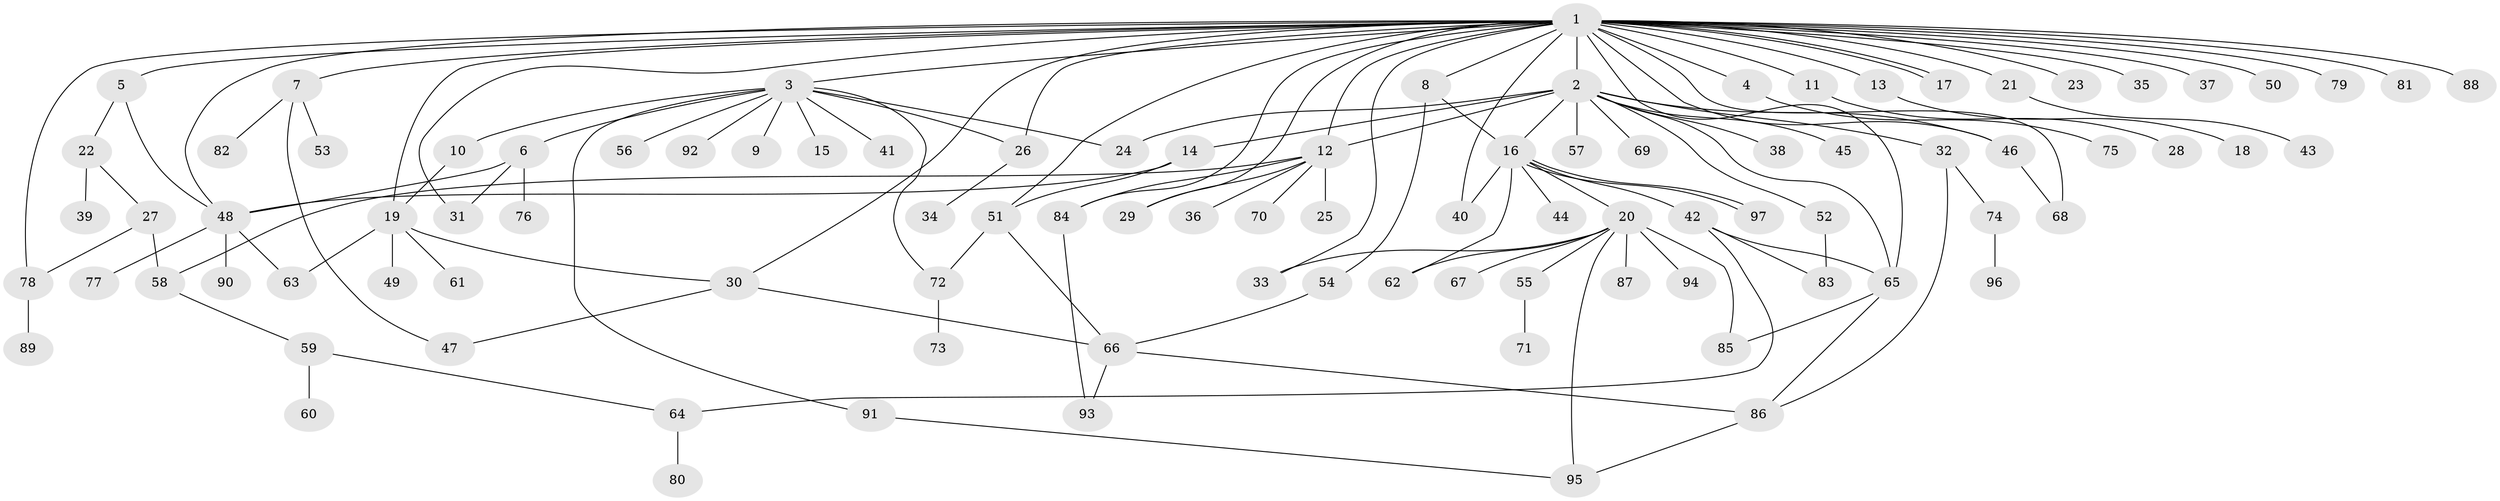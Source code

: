 // Generated by graph-tools (version 1.1) at 2025/35/03/09/25 02:35:42]
// undirected, 97 vertices, 133 edges
graph export_dot {
graph [start="1"]
  node [color=gray90,style=filled];
  1;
  2;
  3;
  4;
  5;
  6;
  7;
  8;
  9;
  10;
  11;
  12;
  13;
  14;
  15;
  16;
  17;
  18;
  19;
  20;
  21;
  22;
  23;
  24;
  25;
  26;
  27;
  28;
  29;
  30;
  31;
  32;
  33;
  34;
  35;
  36;
  37;
  38;
  39;
  40;
  41;
  42;
  43;
  44;
  45;
  46;
  47;
  48;
  49;
  50;
  51;
  52;
  53;
  54;
  55;
  56;
  57;
  58;
  59;
  60;
  61;
  62;
  63;
  64;
  65;
  66;
  67;
  68;
  69;
  70;
  71;
  72;
  73;
  74;
  75;
  76;
  77;
  78;
  79;
  80;
  81;
  82;
  83;
  84;
  85;
  86;
  87;
  88;
  89;
  90;
  91;
  92;
  93;
  94;
  95;
  96;
  97;
  1 -- 2;
  1 -- 3;
  1 -- 4;
  1 -- 5;
  1 -- 7;
  1 -- 8;
  1 -- 11;
  1 -- 12;
  1 -- 13;
  1 -- 17;
  1 -- 17;
  1 -- 19;
  1 -- 21;
  1 -- 23;
  1 -- 26;
  1 -- 29;
  1 -- 30;
  1 -- 31;
  1 -- 33;
  1 -- 35;
  1 -- 37;
  1 -- 40;
  1 -- 46;
  1 -- 48;
  1 -- 50;
  1 -- 51;
  1 -- 65;
  1 -- 68;
  1 -- 78;
  1 -- 79;
  1 -- 81;
  1 -- 84;
  1 -- 88;
  2 -- 12;
  2 -- 14;
  2 -- 16;
  2 -- 24;
  2 -- 32;
  2 -- 38;
  2 -- 45;
  2 -- 46;
  2 -- 52;
  2 -- 57;
  2 -- 65;
  2 -- 69;
  3 -- 6;
  3 -- 9;
  3 -- 10;
  3 -- 15;
  3 -- 24;
  3 -- 26;
  3 -- 41;
  3 -- 56;
  3 -- 72;
  3 -- 91;
  3 -- 92;
  4 -- 75;
  5 -- 22;
  5 -- 48;
  6 -- 31;
  6 -- 48;
  6 -- 76;
  7 -- 47;
  7 -- 53;
  7 -- 82;
  8 -- 16;
  8 -- 54;
  10 -- 19;
  11 -- 28;
  12 -- 25;
  12 -- 29;
  12 -- 36;
  12 -- 58;
  12 -- 70;
  12 -- 84;
  13 -- 18;
  14 -- 48;
  14 -- 51;
  16 -- 20;
  16 -- 40;
  16 -- 42;
  16 -- 44;
  16 -- 62;
  16 -- 97;
  16 -- 97;
  19 -- 30;
  19 -- 49;
  19 -- 61;
  19 -- 63;
  20 -- 33;
  20 -- 55;
  20 -- 62;
  20 -- 67;
  20 -- 85;
  20 -- 87;
  20 -- 94;
  20 -- 95;
  21 -- 43;
  22 -- 27;
  22 -- 39;
  26 -- 34;
  27 -- 58;
  27 -- 78;
  30 -- 47;
  30 -- 66;
  32 -- 74;
  32 -- 86;
  42 -- 64;
  42 -- 65;
  42 -- 83;
  46 -- 68;
  48 -- 63;
  48 -- 77;
  48 -- 90;
  51 -- 66;
  51 -- 72;
  52 -- 83;
  54 -- 66;
  55 -- 71;
  58 -- 59;
  59 -- 60;
  59 -- 64;
  64 -- 80;
  65 -- 85;
  65 -- 86;
  66 -- 86;
  66 -- 93;
  72 -- 73;
  74 -- 96;
  78 -- 89;
  84 -- 93;
  86 -- 95;
  91 -- 95;
}
